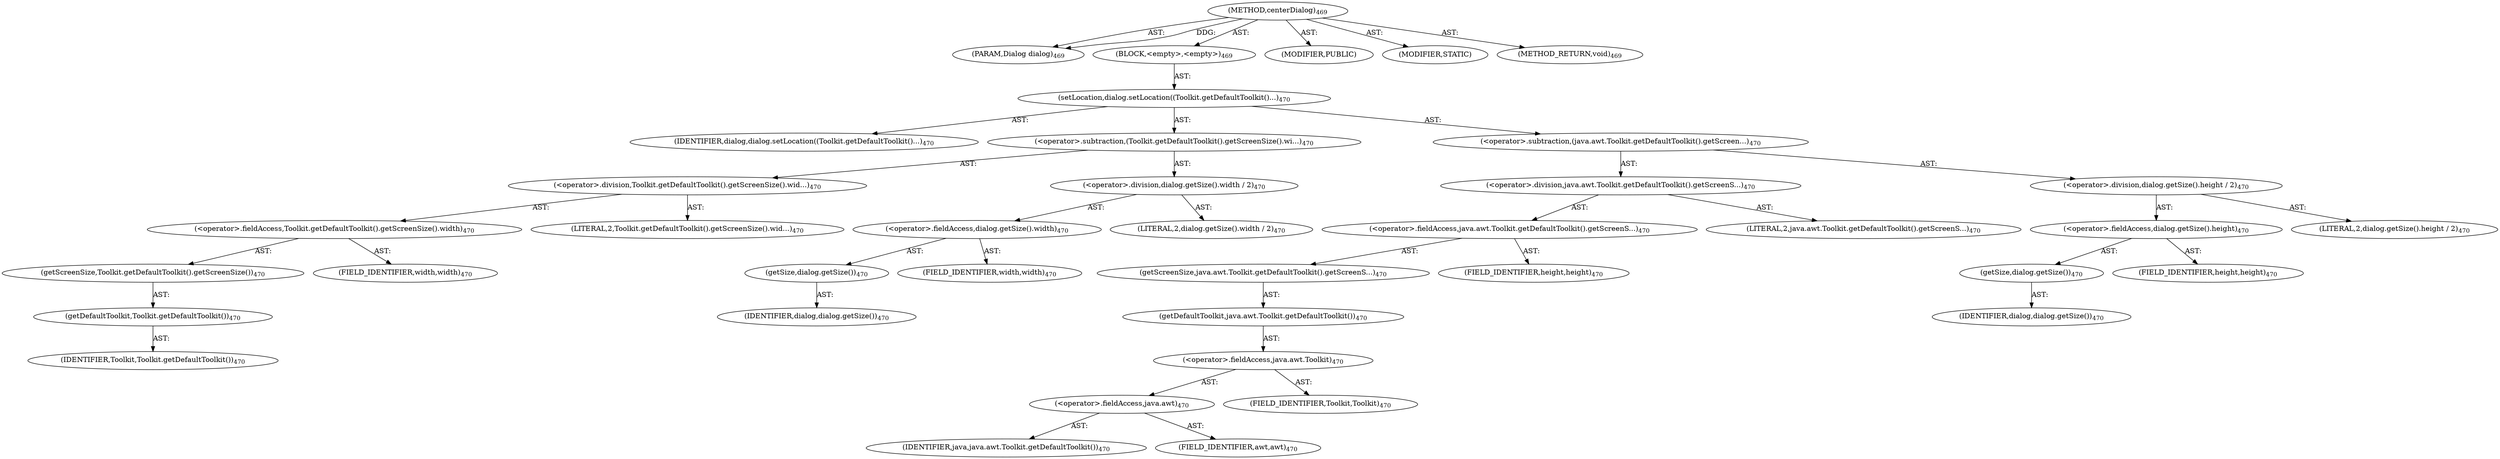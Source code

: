 digraph "centerDialog" {  
"111669149719" [label = <(METHOD,centerDialog)<SUB>469</SUB>> ]
"115964117086" [label = <(PARAM,Dialog dialog)<SUB>469</SUB>> ]
"25769803837" [label = <(BLOCK,&lt;empty&gt;,&lt;empty&gt;)<SUB>469</SUB>> ]
"30064771545" [label = <(setLocation,dialog.setLocation((Toolkit.getDefaultToolkit()...)<SUB>470</SUB>> ]
"68719477141" [label = <(IDENTIFIER,dialog,dialog.setLocation((Toolkit.getDefaultToolkit()...)<SUB>470</SUB>> ]
"30064771546" [label = <(&lt;operator&gt;.subtraction,(Toolkit.getDefaultToolkit().getScreenSize().wi...)<SUB>470</SUB>> ]
"30064771547" [label = <(&lt;operator&gt;.division,Toolkit.getDefaultToolkit().getScreenSize().wid...)<SUB>470</SUB>> ]
"30064771548" [label = <(&lt;operator&gt;.fieldAccess,Toolkit.getDefaultToolkit().getScreenSize().width)<SUB>470</SUB>> ]
"30064771549" [label = <(getScreenSize,Toolkit.getDefaultToolkit().getScreenSize())<SUB>470</SUB>> ]
"30064771550" [label = <(getDefaultToolkit,Toolkit.getDefaultToolkit())<SUB>470</SUB>> ]
"68719477142" [label = <(IDENTIFIER,Toolkit,Toolkit.getDefaultToolkit())<SUB>470</SUB>> ]
"55834575009" [label = <(FIELD_IDENTIFIER,width,width)<SUB>470</SUB>> ]
"90194313322" [label = <(LITERAL,2,Toolkit.getDefaultToolkit().getScreenSize().wid...)<SUB>470</SUB>> ]
"30064771551" [label = <(&lt;operator&gt;.division,dialog.getSize().width / 2)<SUB>470</SUB>> ]
"30064771552" [label = <(&lt;operator&gt;.fieldAccess,dialog.getSize().width)<SUB>470</SUB>> ]
"30064771553" [label = <(getSize,dialog.getSize())<SUB>470</SUB>> ]
"68719477143" [label = <(IDENTIFIER,dialog,dialog.getSize())<SUB>470</SUB>> ]
"55834575010" [label = <(FIELD_IDENTIFIER,width,width)<SUB>470</SUB>> ]
"90194313323" [label = <(LITERAL,2,dialog.getSize().width / 2)<SUB>470</SUB>> ]
"30064771554" [label = <(&lt;operator&gt;.subtraction,(java.awt.Toolkit.getDefaultToolkit().getScreen...)<SUB>470</SUB>> ]
"30064771555" [label = <(&lt;operator&gt;.division,java.awt.Toolkit.getDefaultToolkit().getScreenS...)<SUB>470</SUB>> ]
"30064771556" [label = <(&lt;operator&gt;.fieldAccess,java.awt.Toolkit.getDefaultToolkit().getScreenS...)<SUB>470</SUB>> ]
"30064771557" [label = <(getScreenSize,java.awt.Toolkit.getDefaultToolkit().getScreenS...)<SUB>470</SUB>> ]
"30064771558" [label = <(getDefaultToolkit,java.awt.Toolkit.getDefaultToolkit())<SUB>470</SUB>> ]
"30064771559" [label = <(&lt;operator&gt;.fieldAccess,java.awt.Toolkit)<SUB>470</SUB>> ]
"30064771560" [label = <(&lt;operator&gt;.fieldAccess,java.awt)<SUB>470</SUB>> ]
"68719477144" [label = <(IDENTIFIER,java,java.awt.Toolkit.getDefaultToolkit())<SUB>470</SUB>> ]
"55834575011" [label = <(FIELD_IDENTIFIER,awt,awt)<SUB>470</SUB>> ]
"55834575012" [label = <(FIELD_IDENTIFIER,Toolkit,Toolkit)<SUB>470</SUB>> ]
"55834575013" [label = <(FIELD_IDENTIFIER,height,height)<SUB>470</SUB>> ]
"90194313324" [label = <(LITERAL,2,java.awt.Toolkit.getDefaultToolkit().getScreenS...)<SUB>470</SUB>> ]
"30064771561" [label = <(&lt;operator&gt;.division,dialog.getSize().height / 2)<SUB>470</SUB>> ]
"30064771562" [label = <(&lt;operator&gt;.fieldAccess,dialog.getSize().height)<SUB>470</SUB>> ]
"30064771563" [label = <(getSize,dialog.getSize())<SUB>470</SUB>> ]
"68719477145" [label = <(IDENTIFIER,dialog,dialog.getSize())<SUB>470</SUB>> ]
"55834575014" [label = <(FIELD_IDENTIFIER,height,height)<SUB>470</SUB>> ]
"90194313325" [label = <(LITERAL,2,dialog.getSize().height / 2)<SUB>470</SUB>> ]
"133143986268" [label = <(MODIFIER,PUBLIC)> ]
"133143986269" [label = <(MODIFIER,STATIC)> ]
"128849018903" [label = <(METHOD_RETURN,void)<SUB>469</SUB>> ]
  "111669149719" -> "115964117086"  [ label = "AST: "] 
  "111669149719" -> "25769803837"  [ label = "AST: "] 
  "111669149719" -> "133143986268"  [ label = "AST: "] 
  "111669149719" -> "133143986269"  [ label = "AST: "] 
  "111669149719" -> "128849018903"  [ label = "AST: "] 
  "25769803837" -> "30064771545"  [ label = "AST: "] 
  "30064771545" -> "68719477141"  [ label = "AST: "] 
  "30064771545" -> "30064771546"  [ label = "AST: "] 
  "30064771545" -> "30064771554"  [ label = "AST: "] 
  "30064771546" -> "30064771547"  [ label = "AST: "] 
  "30064771546" -> "30064771551"  [ label = "AST: "] 
  "30064771547" -> "30064771548"  [ label = "AST: "] 
  "30064771547" -> "90194313322"  [ label = "AST: "] 
  "30064771548" -> "30064771549"  [ label = "AST: "] 
  "30064771548" -> "55834575009"  [ label = "AST: "] 
  "30064771549" -> "30064771550"  [ label = "AST: "] 
  "30064771550" -> "68719477142"  [ label = "AST: "] 
  "30064771551" -> "30064771552"  [ label = "AST: "] 
  "30064771551" -> "90194313323"  [ label = "AST: "] 
  "30064771552" -> "30064771553"  [ label = "AST: "] 
  "30064771552" -> "55834575010"  [ label = "AST: "] 
  "30064771553" -> "68719477143"  [ label = "AST: "] 
  "30064771554" -> "30064771555"  [ label = "AST: "] 
  "30064771554" -> "30064771561"  [ label = "AST: "] 
  "30064771555" -> "30064771556"  [ label = "AST: "] 
  "30064771555" -> "90194313324"  [ label = "AST: "] 
  "30064771556" -> "30064771557"  [ label = "AST: "] 
  "30064771556" -> "55834575013"  [ label = "AST: "] 
  "30064771557" -> "30064771558"  [ label = "AST: "] 
  "30064771558" -> "30064771559"  [ label = "AST: "] 
  "30064771559" -> "30064771560"  [ label = "AST: "] 
  "30064771559" -> "55834575012"  [ label = "AST: "] 
  "30064771560" -> "68719477144"  [ label = "AST: "] 
  "30064771560" -> "55834575011"  [ label = "AST: "] 
  "30064771561" -> "30064771562"  [ label = "AST: "] 
  "30064771561" -> "90194313325"  [ label = "AST: "] 
  "30064771562" -> "30064771563"  [ label = "AST: "] 
  "30064771562" -> "55834575014"  [ label = "AST: "] 
  "30064771563" -> "68719477145"  [ label = "AST: "] 
  "111669149719" -> "115964117086"  [ label = "DDG: "] 
}
